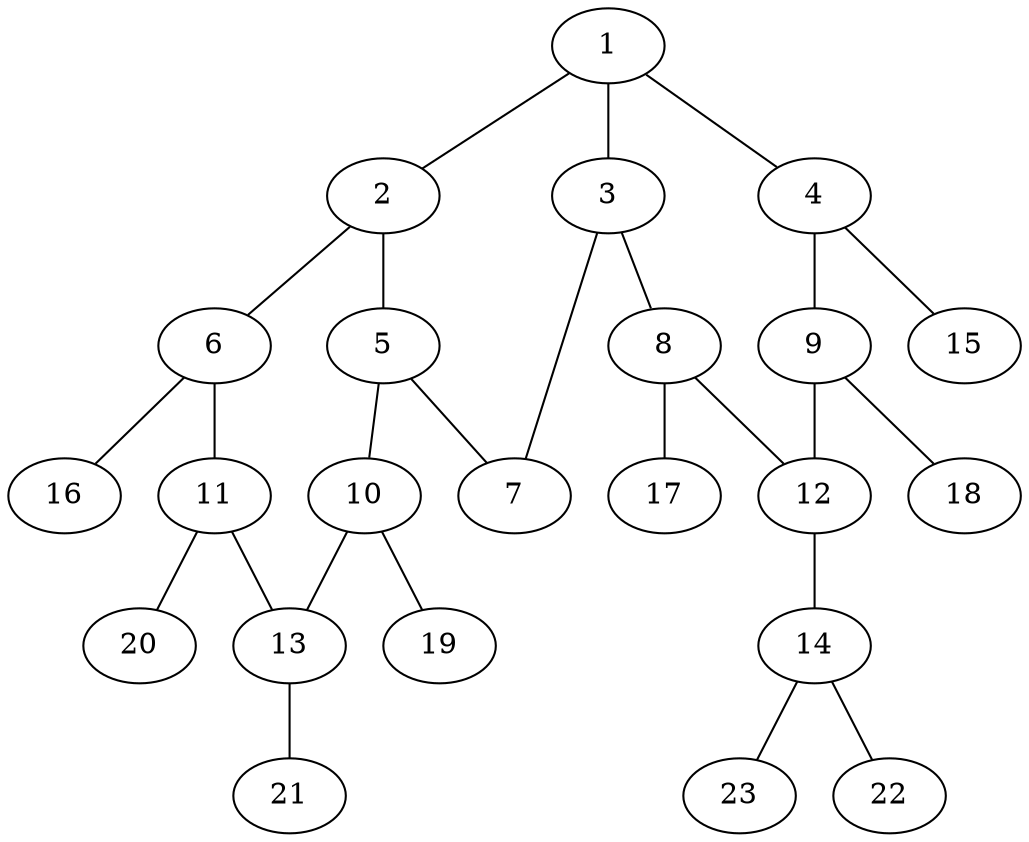 graph molecule_530 {
	1	 [chem=C];
	2	 [chem=C];
	1 -- 2	 [valence=1];
	3	 [chem=C];
	1 -- 3	 [valence=1];
	4	 [chem=C];
	1 -- 4	 [valence=2];
	5	 [chem=C];
	2 -- 5	 [valence=2];
	6	 [chem=C];
	2 -- 6	 [valence=1];
	7	 [chem=O];
	3 -- 7	 [valence=1];
	8	 [chem=C];
	3 -- 8	 [valence=2];
	9	 [chem=C];
	4 -- 9	 [valence=1];
	15	 [chem=H];
	4 -- 15	 [valence=1];
	5 -- 7	 [valence=1];
	10	 [chem=C];
	5 -- 10	 [valence=1];
	11	 [chem=C];
	6 -- 11	 [valence=2];
	16	 [chem=H];
	6 -- 16	 [valence=1];
	12	 [chem=C];
	8 -- 12	 [valence=1];
	17	 [chem=H];
	8 -- 17	 [valence=1];
	9 -- 12	 [valence=2];
	18	 [chem=H];
	9 -- 18	 [valence=1];
	13	 [chem=C];
	10 -- 13	 [valence=2];
	19	 [chem=H];
	10 -- 19	 [valence=1];
	11 -- 13	 [valence=1];
	20	 [chem=H];
	11 -- 20	 [valence=1];
	14	 [chem=N];
	12 -- 14	 [valence=1];
	21	 [chem=H];
	13 -- 21	 [valence=1];
	22	 [chem=H];
	14 -- 22	 [valence=1];
	23	 [chem=H];
	14 -- 23	 [valence=1];
}
